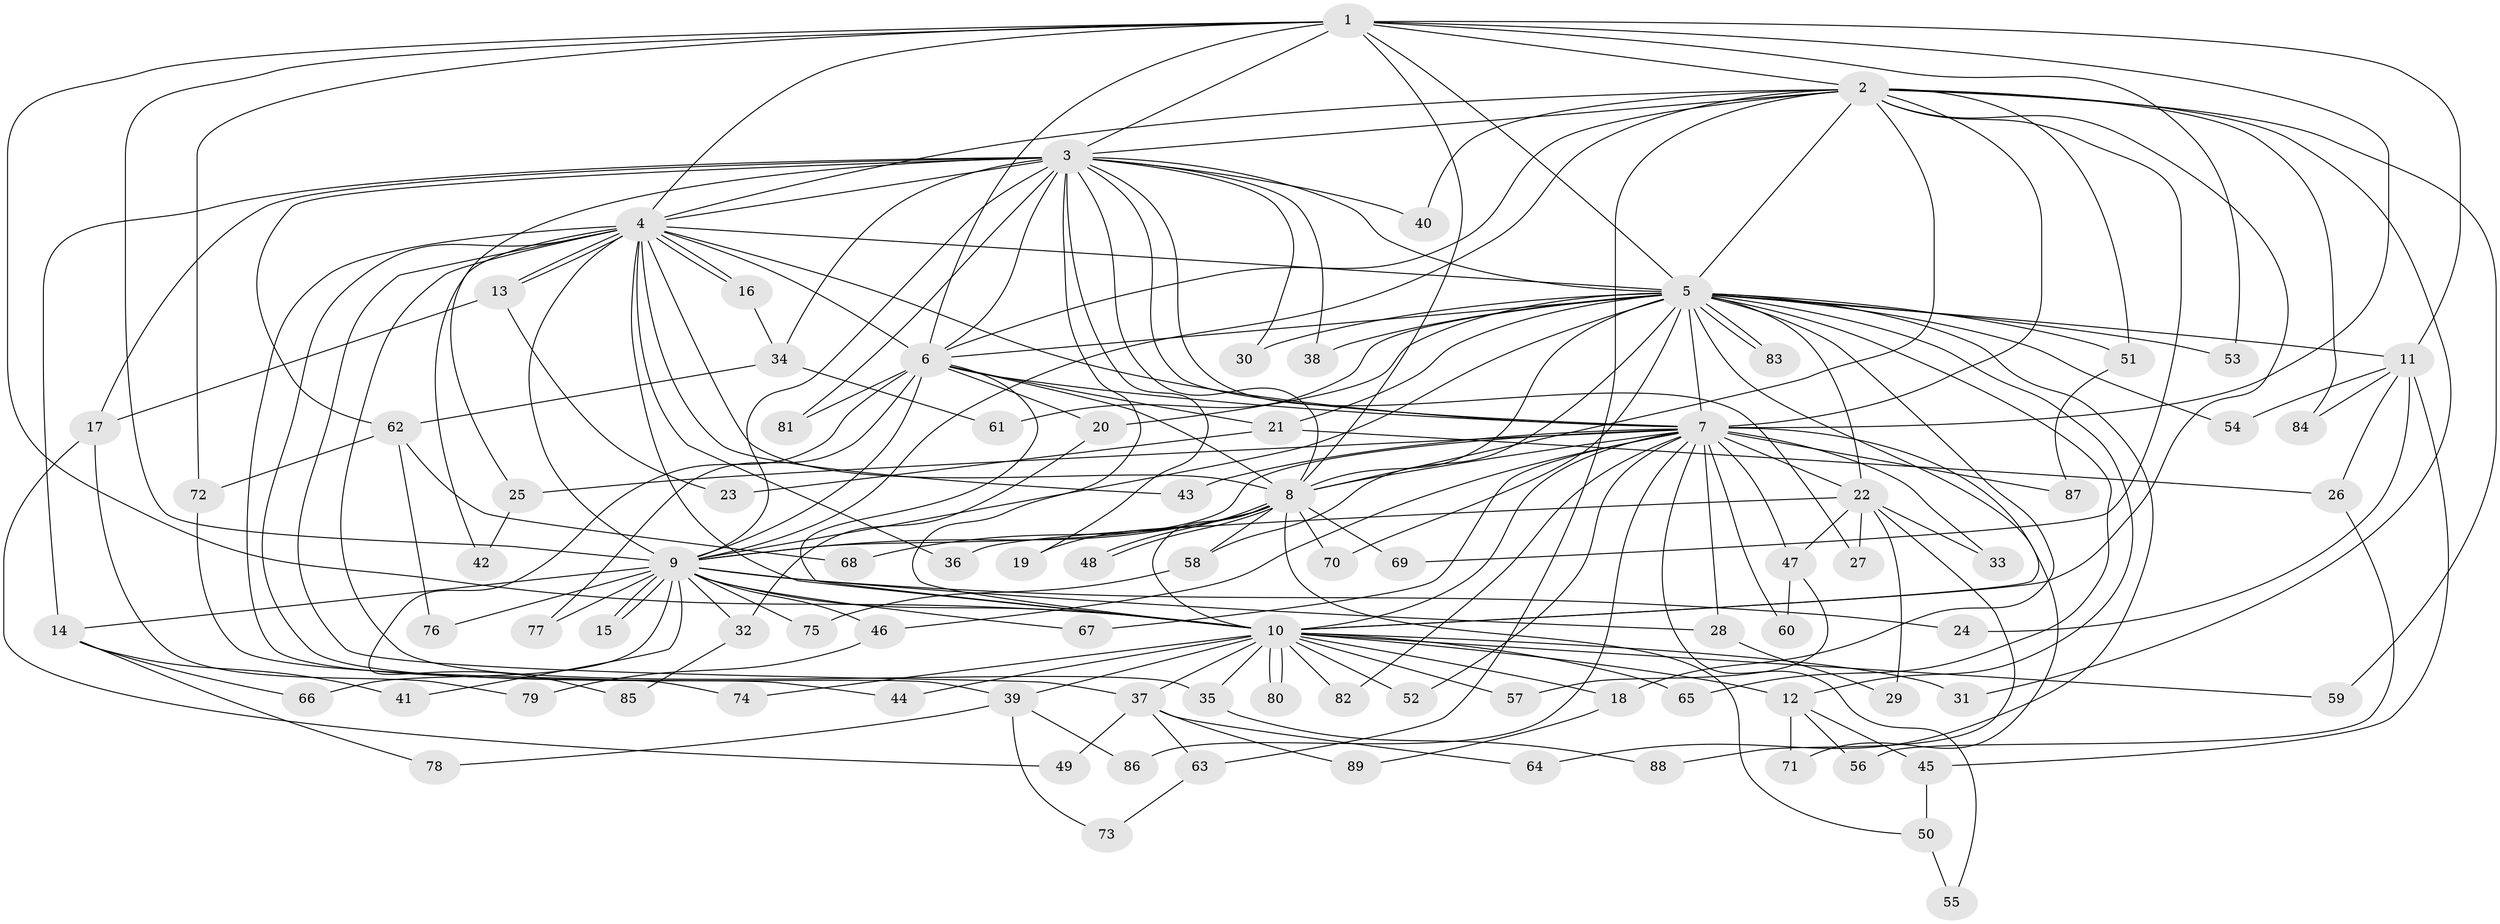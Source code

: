 // coarse degree distribution, {10: 0.016129032258064516, 23: 0.03225806451612903, 17: 0.016129032258064516, 12: 0.016129032258064516, 21: 0.04838709677419355, 16: 0.016129032258064516, 7: 0.016129032258064516, 5: 0.06451612903225806, 3: 0.1935483870967742, 2: 0.4838709677419355, 4: 0.03225806451612903, 9: 0.016129032258064516, 6: 0.016129032258064516, 1: 0.03225806451612903}
// Generated by graph-tools (version 1.1) at 2025/51/02/27/25 19:51:48]
// undirected, 89 vertices, 203 edges
graph export_dot {
graph [start="1"]
  node [color=gray90,style=filled];
  1;
  2;
  3;
  4;
  5;
  6;
  7;
  8;
  9;
  10;
  11;
  12;
  13;
  14;
  15;
  16;
  17;
  18;
  19;
  20;
  21;
  22;
  23;
  24;
  25;
  26;
  27;
  28;
  29;
  30;
  31;
  32;
  33;
  34;
  35;
  36;
  37;
  38;
  39;
  40;
  41;
  42;
  43;
  44;
  45;
  46;
  47;
  48;
  49;
  50;
  51;
  52;
  53;
  54;
  55;
  56;
  57;
  58;
  59;
  60;
  61;
  62;
  63;
  64;
  65;
  66;
  67;
  68;
  69;
  70;
  71;
  72;
  73;
  74;
  75;
  76;
  77;
  78;
  79;
  80;
  81;
  82;
  83;
  84;
  85;
  86;
  87;
  88;
  89;
  1 -- 2;
  1 -- 3;
  1 -- 4;
  1 -- 5;
  1 -- 6;
  1 -- 7;
  1 -- 8;
  1 -- 9;
  1 -- 10;
  1 -- 11;
  1 -- 53;
  1 -- 72;
  2 -- 3;
  2 -- 4;
  2 -- 5;
  2 -- 6;
  2 -- 7;
  2 -- 8;
  2 -- 9;
  2 -- 10;
  2 -- 31;
  2 -- 40;
  2 -- 51;
  2 -- 59;
  2 -- 63;
  2 -- 69;
  2 -- 84;
  3 -- 4;
  3 -- 5;
  3 -- 6;
  3 -- 7;
  3 -- 8;
  3 -- 9;
  3 -- 10;
  3 -- 14;
  3 -- 17;
  3 -- 19;
  3 -- 25;
  3 -- 27;
  3 -- 30;
  3 -- 34;
  3 -- 38;
  3 -- 40;
  3 -- 62;
  3 -- 81;
  4 -- 5;
  4 -- 6;
  4 -- 7;
  4 -- 8;
  4 -- 9;
  4 -- 10;
  4 -- 13;
  4 -- 13;
  4 -- 16;
  4 -- 16;
  4 -- 35;
  4 -- 36;
  4 -- 37;
  4 -- 39;
  4 -- 42;
  4 -- 43;
  4 -- 44;
  5 -- 6;
  5 -- 7;
  5 -- 8;
  5 -- 9;
  5 -- 10;
  5 -- 11;
  5 -- 12;
  5 -- 18;
  5 -- 20;
  5 -- 21;
  5 -- 22;
  5 -- 30;
  5 -- 38;
  5 -- 51;
  5 -- 53;
  5 -- 54;
  5 -- 58;
  5 -- 61;
  5 -- 64;
  5 -- 65;
  5 -- 70;
  5 -- 83;
  5 -- 83;
  6 -- 7;
  6 -- 8;
  6 -- 9;
  6 -- 10;
  6 -- 20;
  6 -- 21;
  6 -- 77;
  6 -- 81;
  6 -- 85;
  7 -- 8;
  7 -- 9;
  7 -- 10;
  7 -- 22;
  7 -- 25;
  7 -- 28;
  7 -- 33;
  7 -- 43;
  7 -- 46;
  7 -- 47;
  7 -- 52;
  7 -- 55;
  7 -- 60;
  7 -- 67;
  7 -- 71;
  7 -- 82;
  7 -- 86;
  7 -- 87;
  8 -- 9;
  8 -- 10;
  8 -- 19;
  8 -- 48;
  8 -- 48;
  8 -- 50;
  8 -- 58;
  8 -- 68;
  8 -- 69;
  8 -- 70;
  9 -- 10;
  9 -- 14;
  9 -- 15;
  9 -- 15;
  9 -- 24;
  9 -- 28;
  9 -- 32;
  9 -- 41;
  9 -- 46;
  9 -- 66;
  9 -- 67;
  9 -- 75;
  9 -- 76;
  9 -- 77;
  10 -- 12;
  10 -- 18;
  10 -- 31;
  10 -- 35;
  10 -- 37;
  10 -- 39;
  10 -- 44;
  10 -- 52;
  10 -- 57;
  10 -- 59;
  10 -- 65;
  10 -- 74;
  10 -- 80;
  10 -- 80;
  10 -- 82;
  11 -- 24;
  11 -- 26;
  11 -- 45;
  11 -- 54;
  11 -- 84;
  12 -- 45;
  12 -- 56;
  12 -- 71;
  13 -- 17;
  13 -- 23;
  14 -- 41;
  14 -- 66;
  14 -- 78;
  16 -- 34;
  17 -- 49;
  17 -- 79;
  18 -- 89;
  20 -- 32;
  21 -- 23;
  21 -- 26;
  22 -- 27;
  22 -- 29;
  22 -- 33;
  22 -- 36;
  22 -- 47;
  22 -- 88;
  25 -- 42;
  26 -- 56;
  28 -- 29;
  32 -- 85;
  34 -- 61;
  34 -- 62;
  35 -- 88;
  37 -- 49;
  37 -- 63;
  37 -- 64;
  37 -- 89;
  39 -- 73;
  39 -- 78;
  39 -- 86;
  45 -- 50;
  46 -- 79;
  47 -- 57;
  47 -- 60;
  50 -- 55;
  51 -- 87;
  58 -- 75;
  62 -- 68;
  62 -- 72;
  62 -- 76;
  63 -- 73;
  72 -- 74;
}
